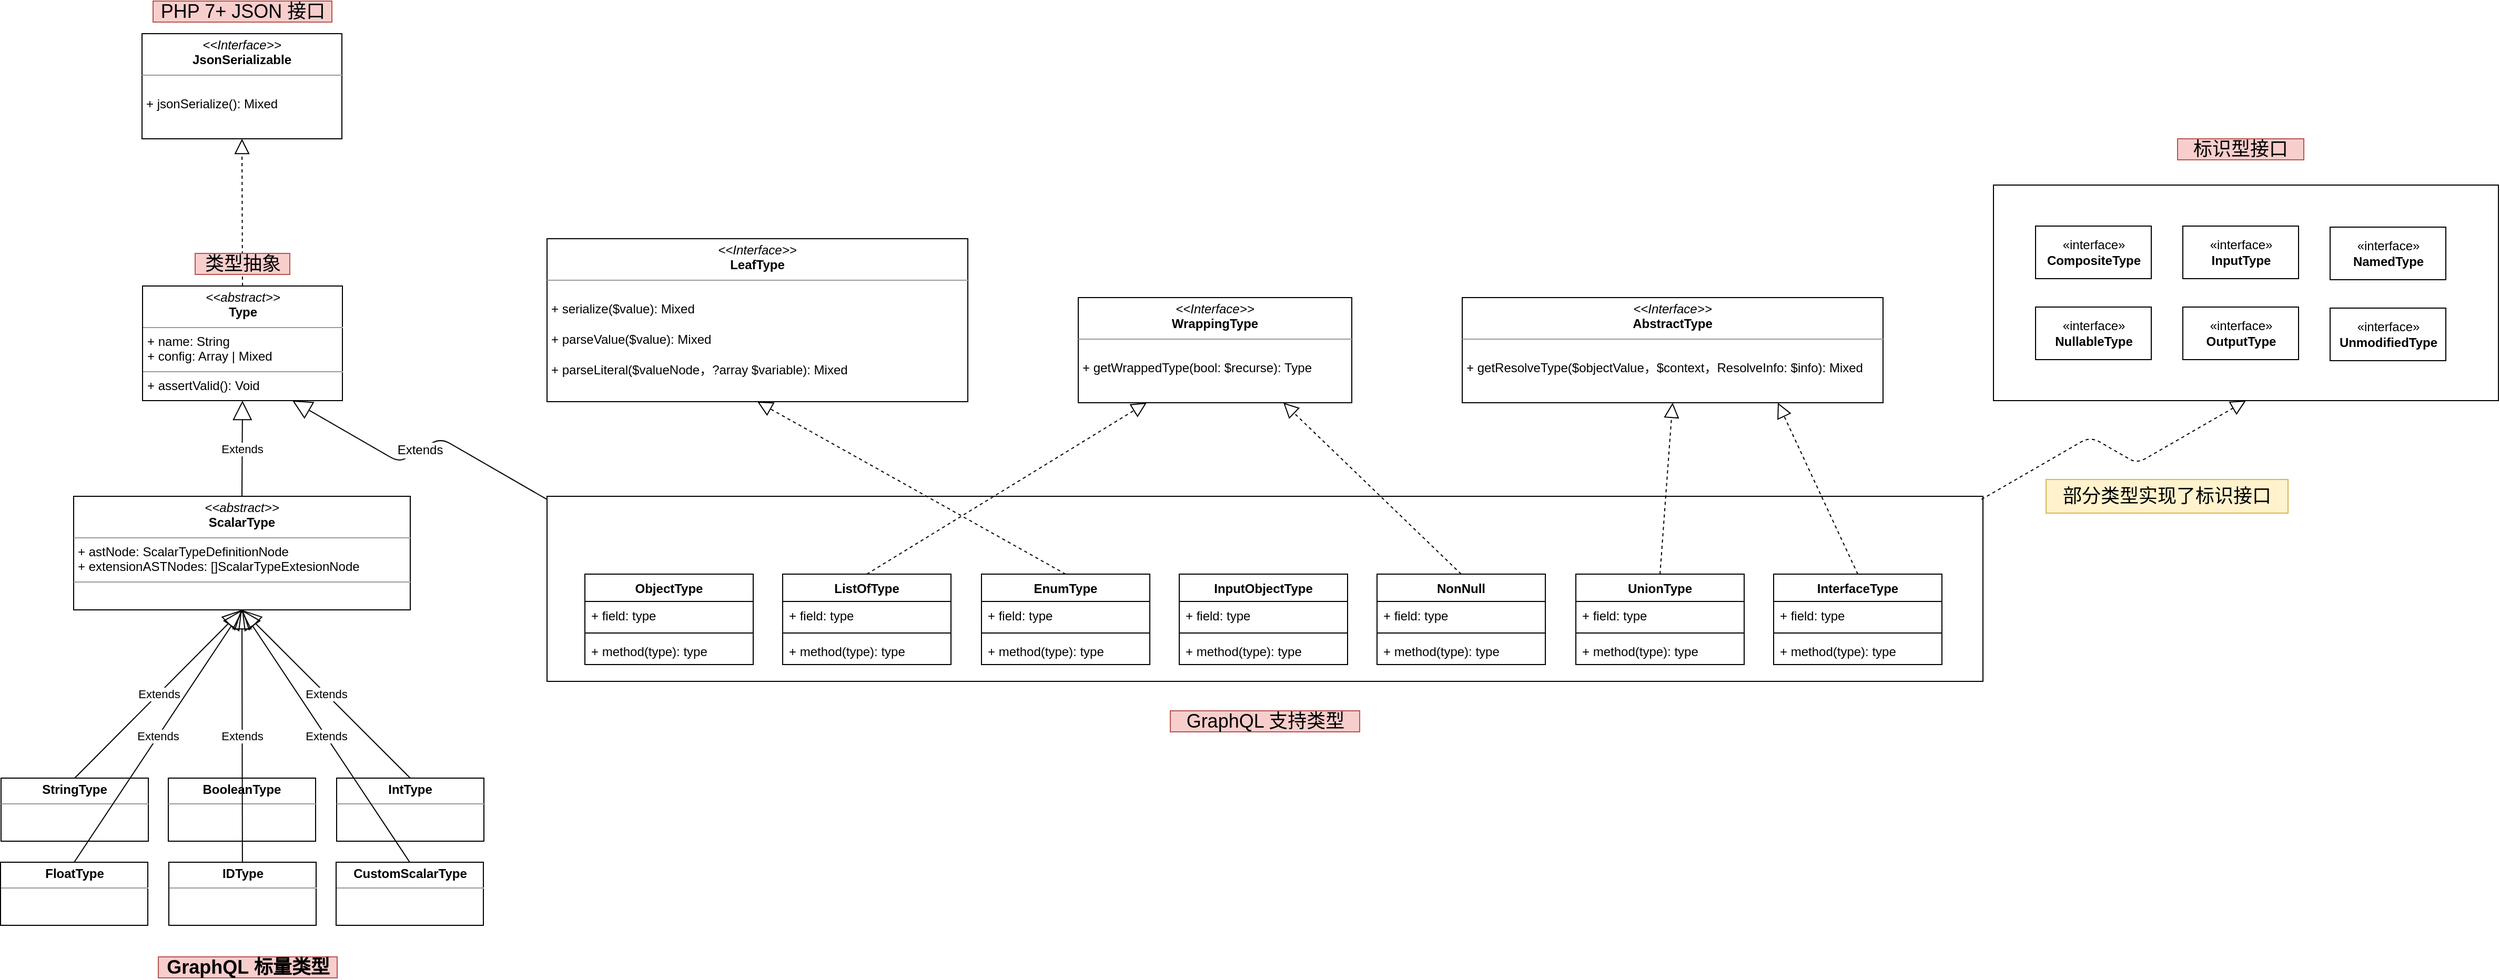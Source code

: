 <mxfile version="10.6.7" type="device"><diagram id="6jy1KYN80PsqU4vRIGW3" name="类型 UML 类图"><mxGraphModel dx="996" dy="1764" grid="1" gridSize="10" guides="1" tooltips="1" connect="1" arrows="1" fold="1" page="1" pageScale="1" pageWidth="827" pageHeight="1169" math="0" shadow="0"><root><mxCell id="0"/><mxCell id="1" parent="0"/><mxCell id="czc8aJGyFYKKbI8r-zxc-58" value="" style="rounded=0;whiteSpace=wrap;html=1;fontSize=18;fillColor=none;" vertex="1" parent="1"><mxGeometry x="1036" y="31" width="1365" height="176" as="geometry"/></mxCell><mxCell id="7VM9ENgPUX4ecewCZVL2-24" value="" style="edgeStyle=orthogonalEdgeStyle;rounded=0;orthogonalLoop=1;jettySize=auto;html=1;" parent="1" target="7VM9ENgPUX4ecewCZVL2-19" edge="1"><mxGeometry relative="1" as="geometry"><mxPoint x="-220" y="107.207" as="sourcePoint"/></mxGeometry></mxCell><mxCell id="7VM9ENgPUX4ecewCZVL2-36" value="&lt;p style=&quot;margin: 0px ; margin-top: 4px ; text-align: center&quot;&gt;&lt;i&gt;&amp;lt;&amp;lt;Interface&amp;gt;&amp;gt;&lt;/i&gt;&lt;br&gt;&lt;b&gt;JsonSerializable&lt;/b&gt;&lt;/p&gt;&lt;hr size=&quot;1&quot;&gt;&lt;p style=&quot;margin: 0px ; margin-left: 4px&quot;&gt;&lt;br&gt;&lt;/p&gt;&lt;p style=&quot;margin: 0px ; margin-left: 4px&quot;&gt;+ jsonSerialize(): Mixed&lt;/p&gt;" style="verticalAlign=top;align=left;overflow=fill;fontSize=12;fontFamily=Helvetica;html=1;" parent="1" vertex="1"><mxGeometry x="651" y="-409" width="190" height="100" as="geometry"/></mxCell><mxCell id="7VM9ENgPUX4ecewCZVL2-38" value="" style="endArrow=block;dashed=1;endFill=0;endSize=12;html=1;entryX=0.5;entryY=1;entryDx=0;entryDy=0;exitX=0.5;exitY=0;exitDx=0;exitDy=0;" parent="1" source="7VM9ENgPUX4ecewCZVL2-3" target="7VM9ENgPUX4ecewCZVL2-36" edge="1"><mxGeometry width="160" relative="1" as="geometry"><mxPoint x="581" y="21" as="sourcePoint"/><mxPoint x="741" y="21" as="targetPoint"/></mxGeometry></mxCell><mxCell id="7VM9ENgPUX4ecewCZVL2-40" value="&lt;p style=&quot;margin: 0px ; margin-top: 4px ; text-align: center&quot;&gt;&lt;i&gt;&amp;lt;&amp;lt;Interface&amp;gt;&amp;gt;&lt;/i&gt;&lt;br&gt;&lt;b&gt;WrappingType&lt;/b&gt;&lt;/p&gt;&lt;hr size=&quot;1&quot;&gt;&lt;p style=&quot;margin: 0px ; margin-left: 4px&quot;&gt;&lt;br&gt;&lt;/p&gt;&lt;p style=&quot;margin: 0px ; margin-left: 4px&quot;&gt;+ getWrappedType(bool: $recurse): Type&lt;/p&gt;" style="verticalAlign=top;align=left;overflow=fill;fontSize=12;fontFamily=Helvetica;html=1;" parent="1" vertex="1"><mxGeometry x="1541" y="-158" width="260" height="100" as="geometry"/></mxCell><mxCell id="7VM9ENgPUX4ecewCZVL2-58" value="Extends" style="endArrow=block;endSize=16;endFill=0;html=1;entryX=0.5;entryY=1;entryDx=0;entryDy=0;exitX=0.5;exitY=0;exitDx=0;exitDy=0;" parent="1" source="7VM9ENgPUX4ecewCZVL2-39" target="7VM9ENgPUX4ecewCZVL2-3" edge="1"><mxGeometry width="160" relative="1" as="geometry"><mxPoint x="421" y="31" as="sourcePoint"/><mxPoint x="581" y="31" as="targetPoint"/></mxGeometry></mxCell><mxCell id="4M0DJeRRG3ljMaTEMDxM-1" value="&lt;p style=&quot;margin: 0px ; margin-top: 4px ; text-align: center&quot;&gt;&lt;i&gt;&amp;lt;&amp;lt;Interface&amp;gt;&amp;gt;&lt;/i&gt;&lt;br&gt;&lt;b&gt;AbstractType&lt;/b&gt;&lt;/p&gt;&lt;hr size=&quot;1&quot;&gt;&lt;p style=&quot;margin: 0px ; margin-left: 4px&quot;&gt;&lt;br&gt;&lt;/p&gt;&lt;p style=&quot;margin: 0px ; margin-left: 4px&quot;&gt;+ getResolveType($objectValue，$context，ResolveInfo: $info): Mixed&lt;/p&gt;" style="verticalAlign=top;align=left;overflow=fill;fontSize=12;fontFamily=Helvetica;html=1;" parent="1" vertex="1"><mxGeometry x="1906" y="-158" width="400" height="100" as="geometry"/></mxCell><mxCell id="4M0DJeRRG3ljMaTEMDxM-6" value="&lt;p style=&quot;margin: 0px ; margin-top: 4px ; text-align: center&quot;&gt;&lt;i&gt;&amp;lt;&amp;lt;Interface&amp;gt;&amp;gt;&lt;/i&gt;&lt;br&gt;&lt;b&gt;LeafType&lt;/b&gt;&lt;br&gt;&lt;/p&gt;&lt;hr size=&quot;1&quot;&gt;&lt;p style=&quot;margin: 0px ; margin-left: 4px&quot;&gt;&lt;br&gt;&lt;/p&gt;&lt;p style=&quot;margin: 0px ; margin-left: 4px&quot;&gt;+ serialize($value): Mixed&lt;/p&gt;&lt;p style=&quot;margin: 0px ; margin-left: 4px&quot;&gt;&lt;br&gt;&lt;/p&gt;&lt;p style=&quot;margin: 0px ; margin-left: 4px&quot;&gt;+ parseValue($value): Mixed&lt;br&gt;&lt;/p&gt;&lt;p style=&quot;margin: 0px ; margin-left: 4px&quot;&gt;&lt;br&gt;&lt;/p&gt;&lt;p style=&quot;margin: 0px ; margin-left: 4px&quot;&gt;+ parseLiteral($valueNode，?array $variable): Mixed&lt;br&gt;&lt;/p&gt;" style="verticalAlign=top;align=left;overflow=fill;fontSize=12;fontFamily=Helvetica;html=1;" parent="1" vertex="1"><mxGeometry x="1036" y="-214" width="400" height="155" as="geometry"/></mxCell><mxCell id="czc8aJGyFYKKbI8r-zxc-8" value="" style="group" vertex="1" connectable="0" parent="1"><mxGeometry x="521.5" y="31" width="459.5" height="458" as="geometry"/></mxCell><mxCell id="7VM9ENgPUX4ecewCZVL2-39" value="&lt;p style=&quot;margin: 0px ; margin-top: 4px ; text-align: center&quot;&gt;&lt;i&gt;&amp;lt;&amp;lt;abstract&amp;gt;&amp;gt;&lt;/i&gt;&lt;br&gt;&lt;b&gt;ScalarType&lt;/b&gt;&lt;/p&gt;&lt;hr size=&quot;1&quot;&gt;&lt;p style=&quot;margin: 0px ; margin-left: 4px&quot;&gt;+ astNode: ScalarTypeDefinitionNode&lt;br&gt;+ extensionASTNodes: []ScalarTypeExtesionNode&lt;/p&gt;&lt;hr size=&quot;1&quot;&gt;&lt;p style=&quot;margin: 0px ; margin-left: 4px&quot;&gt;&lt;br&gt;&lt;/p&gt;" style="verticalAlign=top;align=left;overflow=fill;fontSize=12;fontFamily=Helvetica;html=1;" parent="czc8aJGyFYKKbI8r-zxc-8" vertex="1"><mxGeometry x="64.5" width="320" height="108" as="geometry"/></mxCell><mxCell id="czc8aJGyFYKKbI8r-zxc-7" value="" style="group" vertex="1" connectable="0" parent="czc8aJGyFYKKbI8r-zxc-8"><mxGeometry y="268" width="459.5" height="190" as="geometry"/></mxCell><mxCell id="7VM9ENgPUX4ecewCZVL2-47" value="&lt;p style=&quot;margin: 0px ; margin-top: 4px ; text-align: center&quot;&gt;&lt;b&gt;BooleanType&lt;/b&gt;&lt;/p&gt;&lt;hr size=&quot;1&quot;&gt;&lt;div style=&quot;height: 2px&quot;&gt;&lt;/div&gt;" style="verticalAlign=top;align=left;overflow=fill;fontSize=12;fontFamily=Helvetica;html=1;" parent="czc8aJGyFYKKbI8r-zxc-7" vertex="1"><mxGeometry x="154.5" width="140" height="60" as="geometry"/></mxCell><mxCell id="7VM9ENgPUX4ecewCZVL2-48" value="&lt;p style=&quot;margin: 0px ; margin-top: 4px ; text-align: center&quot;&gt;&lt;b&gt;CustomScalarType&lt;/b&gt;&lt;/p&gt;&lt;hr size=&quot;1&quot;&gt;&lt;div style=&quot;height: 2px&quot;&gt;&lt;/div&gt;" style="verticalAlign=top;align=left;overflow=fill;fontSize=12;fontFamily=Helvetica;html=1;" parent="czc8aJGyFYKKbI8r-zxc-7" vertex="1"><mxGeometry x="314" y="80" width="140" height="60" as="geometry"/></mxCell><mxCell id="7VM9ENgPUX4ecewCZVL2-49" value="&lt;p style=&quot;margin: 0px ; margin-top: 4px ; text-align: center&quot;&gt;&lt;b&gt;FloatType&lt;/b&gt;&lt;/p&gt;&lt;hr size=&quot;1&quot;&gt;&lt;div style=&quot;height: 2px&quot;&gt;&lt;/div&gt;" style="verticalAlign=top;align=left;overflow=fill;fontSize=12;fontFamily=Helvetica;html=1;" parent="czc8aJGyFYKKbI8r-zxc-7" vertex="1"><mxGeometry x="-5" y="80" width="140" height="60" as="geometry"/></mxCell><mxCell id="7VM9ENgPUX4ecewCZVL2-50" value="&lt;p style=&quot;margin: 0px ; margin-top: 4px ; text-align: center&quot;&gt;&lt;b&gt;IDType&lt;/b&gt;&lt;/p&gt;&lt;hr size=&quot;1&quot;&gt;&lt;div style=&quot;height: 2px&quot;&gt;&lt;/div&gt;" style="verticalAlign=top;align=left;overflow=fill;fontSize=12;fontFamily=Helvetica;html=1;" parent="czc8aJGyFYKKbI8r-zxc-7" vertex="1"><mxGeometry x="155" y="80" width="140" height="60" as="geometry"/></mxCell><mxCell id="7VM9ENgPUX4ecewCZVL2-51" value="&lt;p style=&quot;margin: 0px ; margin-top: 4px ; text-align: center&quot;&gt;&lt;b&gt;IntType&lt;/b&gt;&lt;/p&gt;&lt;hr size=&quot;1&quot;&gt;&lt;div style=&quot;height: 2px&quot;&gt;&lt;/div&gt;" style="verticalAlign=top;align=left;overflow=fill;fontSize=12;fontFamily=Helvetica;html=1;" parent="czc8aJGyFYKKbI8r-zxc-7" vertex="1"><mxGeometry x="314.5" width="140" height="60" as="geometry"/></mxCell><mxCell id="7VM9ENgPUX4ecewCZVL2-52" value="&lt;p style=&quot;margin: 0px ; margin-top: 4px ; text-align: center&quot;&gt;&lt;b&gt;StringType&lt;/b&gt;&lt;/p&gt;&lt;hr size=&quot;1&quot;&gt;&lt;div style=&quot;height: 2px&quot;&gt;&lt;/div&gt;" style="verticalAlign=top;align=left;overflow=fill;fontSize=12;fontFamily=Helvetica;html=1;" parent="czc8aJGyFYKKbI8r-zxc-7" vertex="1"><mxGeometry x="-4.5" width="140" height="60" as="geometry"/></mxCell><mxCell id="czc8aJGyFYKKbI8r-zxc-5" value="GraphQL 标量类型" style="text;html=1;strokeColor=#b85450;fillColor=#f8cecc;align=center;verticalAlign=middle;whiteSpace=wrap;rounded=0;fontStyle=1;fontSize=18;" vertex="1" parent="czc8aJGyFYKKbI8r-zxc-7"><mxGeometry x="145" y="170" width="170" height="20" as="geometry"/></mxCell><mxCell id="7VM9ENgPUX4ecewCZVL2-56" value="Extends" style="endArrow=block;endSize=16;endFill=0;html=1;entryX=0.5;entryY=1;entryDx=0;entryDy=0;exitX=0.5;exitY=0;exitDx=0;exitDy=0;" parent="czc8aJGyFYKKbI8r-zxc-8" source="7VM9ENgPUX4ecewCZVL2-48" target="7VM9ENgPUX4ecewCZVL2-39" edge="1"><mxGeometry width="160" relative="1" as="geometry"><mxPoint x="700.407" y="674" as="sourcePoint"/><mxPoint x="700" y="542" as="targetPoint"/></mxGeometry></mxCell><mxCell id="7VM9ENgPUX4ecewCZVL2-54" value="Extends" style="endArrow=block;endSize=16;endFill=0;html=1;entryX=0.5;entryY=1;entryDx=0;entryDy=0;exitX=0.5;exitY=0;exitDx=0;exitDy=0;" parent="czc8aJGyFYKKbI8r-zxc-8" source="7VM9ENgPUX4ecewCZVL2-49" target="7VM9ENgPUX4ecewCZVL2-39" edge="1"><mxGeometry width="160" relative="1" as="geometry"><mxPoint x="185" y="640" as="sourcePoint"/><mxPoint x="345" y="640" as="targetPoint"/></mxGeometry></mxCell><mxCell id="7VM9ENgPUX4ecewCZVL2-55" value="Extends" style="endArrow=block;endSize=16;endFill=0;html=1;entryX=0.5;entryY=1;entryDx=0;entryDy=0;" parent="czc8aJGyFYKKbI8r-zxc-8" source="7VM9ENgPUX4ecewCZVL2-50" target="7VM9ENgPUX4ecewCZVL2-39" edge="1"><mxGeometry width="160" relative="1" as="geometry"><mxPoint x="541" y="674" as="sourcePoint"/><mxPoint x="700" y="542" as="targetPoint"/></mxGeometry></mxCell><mxCell id="7VM9ENgPUX4ecewCZVL2-57" value="Extends" style="endArrow=block;endSize=16;endFill=0;html=1;entryX=0.5;entryY=1;entryDx=0;entryDy=0;exitX=0.5;exitY=0;exitDx=0;exitDy=0;" parent="czc8aJGyFYKKbI8r-zxc-8" source="7VM9ENgPUX4ecewCZVL2-51" target="7VM9ENgPUX4ecewCZVL2-39" edge="1"><mxGeometry width="160" relative="1" as="geometry"><mxPoint x="860" y="674" as="sourcePoint"/><mxPoint x="700" y="542" as="targetPoint"/></mxGeometry></mxCell><mxCell id="7VM9ENgPUX4ecewCZVL2-53" value="Extends" style="endArrow=block;endSize=16;endFill=0;html=1;entryX=0.5;entryY=1;entryDx=0;entryDy=0;exitX=0.5;exitY=0;exitDx=0;exitDy=0;" parent="czc8aJGyFYKKbI8r-zxc-8" source="7VM9ENgPUX4ecewCZVL2-52" target="7VM9ENgPUX4ecewCZVL2-39" edge="1"><mxGeometry width="160" relative="1" as="geometry"><mxPoint x="265" y="590" as="sourcePoint"/><mxPoint x="425" y="590" as="targetPoint"/></mxGeometry></mxCell><mxCell id="czc8aJGyFYKKbI8r-zxc-51" value="Extends" style="endArrow=block;endSize=16;endFill=0;html=1;fontSize=12;exitX=0;exitY=0.017;exitDx=0;exitDy=0;exitPerimeter=0;entryX=0.75;entryY=1;entryDx=0;entryDy=0;edgeStyle=isometricEdgeStyle;elbow=vertical;" edge="1" parent="1" source="czc8aJGyFYKKbI8r-zxc-58" target="7VM9ENgPUX4ecewCZVL2-3"><mxGeometry width="160" relative="1" as="geometry"><mxPoint x="1035.529" y="33.765" as="sourcePoint"/><mxPoint x="871" y="1" as="targetPoint"/></mxGeometry></mxCell><mxCell id="czc8aJGyFYKKbI8r-zxc-57" value="GraphQL 支持类型" style="text;html=1;strokeColor=#b85450;fillColor=#f8cecc;align=center;verticalAlign=middle;whiteSpace=wrap;rounded=0;fontSize=18;" vertex="1" parent="1"><mxGeometry x="1628.5" y="235" width="180" height="20" as="geometry"/></mxCell><mxCell id="czc8aJGyFYKKbI8r-zxc-59" value="" style="group" vertex="1" connectable="0" parent="1"><mxGeometry x="1036" y="59" width="1365" height="176" as="geometry"/></mxCell><mxCell id="7VM9ENgPUX4ecewCZVL2-41" value="NonNull" style="swimlane;fontStyle=1;align=center;verticalAlign=top;childLayout=stackLayout;horizontal=1;startSize=26;horizontalStack=0;resizeParent=1;resizeParentMax=0;resizeLast=0;collapsible=1;marginBottom=0;" parent="czc8aJGyFYKKbI8r-zxc-59" vertex="1"><mxGeometry x="789" y="46" width="160" height="86" as="geometry"/></mxCell><mxCell id="7VM9ENgPUX4ecewCZVL2-42" value="+ field: type" style="text;strokeColor=none;fillColor=none;align=left;verticalAlign=top;spacingLeft=4;spacingRight=4;overflow=hidden;rotatable=0;points=[[0,0.5],[1,0.5]];portConstraint=eastwest;" parent="7VM9ENgPUX4ecewCZVL2-41" vertex="1"><mxGeometry y="26" width="160" height="26" as="geometry"/></mxCell><mxCell id="7VM9ENgPUX4ecewCZVL2-43" value="" style="line;strokeWidth=1;fillColor=none;align=left;verticalAlign=middle;spacingTop=-1;spacingLeft=3;spacingRight=3;rotatable=0;labelPosition=right;points=[];portConstraint=eastwest;" parent="7VM9ENgPUX4ecewCZVL2-41" vertex="1"><mxGeometry y="52" width="160" height="8" as="geometry"/></mxCell><mxCell id="7VM9ENgPUX4ecewCZVL2-44" value="+ method(type): type" style="text;strokeColor=none;fillColor=none;align=left;verticalAlign=top;spacingLeft=4;spacingRight=4;overflow=hidden;rotatable=0;points=[[0,0.5],[1,0.5]];portConstraint=eastwest;" parent="7VM9ENgPUX4ecewCZVL2-41" vertex="1"><mxGeometry y="60" width="160" height="26" as="geometry"/></mxCell><mxCell id="czc8aJGyFYKKbI8r-zxc-9" value="EnumType" style="swimlane;fontStyle=1;align=center;verticalAlign=top;childLayout=stackLayout;horizontal=1;startSize=26;horizontalStack=0;resizeParent=1;resizeParentMax=0;resizeLast=0;collapsible=1;marginBottom=0;" vertex="1" parent="czc8aJGyFYKKbI8r-zxc-59"><mxGeometry x="413" y="46" width="160" height="86" as="geometry"/></mxCell><mxCell id="czc8aJGyFYKKbI8r-zxc-10" value="+ field: type" style="text;strokeColor=none;fillColor=none;align=left;verticalAlign=top;spacingLeft=4;spacingRight=4;overflow=hidden;rotatable=0;points=[[0,0.5],[1,0.5]];portConstraint=eastwest;" vertex="1" parent="czc8aJGyFYKKbI8r-zxc-9"><mxGeometry y="26" width="160" height="26" as="geometry"/></mxCell><mxCell id="czc8aJGyFYKKbI8r-zxc-11" value="" style="line;strokeWidth=1;fillColor=none;align=left;verticalAlign=middle;spacingTop=-1;spacingLeft=3;spacingRight=3;rotatable=0;labelPosition=right;points=[];portConstraint=eastwest;" vertex="1" parent="czc8aJGyFYKKbI8r-zxc-9"><mxGeometry y="52" width="160" height="8" as="geometry"/></mxCell><mxCell id="czc8aJGyFYKKbI8r-zxc-12" value="+ method(type): type" style="text;strokeColor=none;fillColor=none;align=left;verticalAlign=top;spacingLeft=4;spacingRight=4;overflow=hidden;rotatable=0;points=[[0,0.5],[1,0.5]];portConstraint=eastwest;" vertex="1" parent="czc8aJGyFYKKbI8r-zxc-9"><mxGeometry y="60" width="160" height="26" as="geometry"/></mxCell><mxCell id="czc8aJGyFYKKbI8r-zxc-13" value="InputObjectType" style="swimlane;fontStyle=1;align=center;verticalAlign=top;childLayout=stackLayout;horizontal=1;startSize=26;horizontalStack=0;resizeParent=1;resizeParentMax=0;resizeLast=0;collapsible=1;marginBottom=0;" vertex="1" parent="czc8aJGyFYKKbI8r-zxc-59"><mxGeometry x="601" y="46" width="160" height="86" as="geometry"/></mxCell><mxCell id="czc8aJGyFYKKbI8r-zxc-14" value="+ field: type" style="text;strokeColor=none;fillColor=none;align=left;verticalAlign=top;spacingLeft=4;spacingRight=4;overflow=hidden;rotatable=0;points=[[0,0.5],[1,0.5]];portConstraint=eastwest;" vertex="1" parent="czc8aJGyFYKKbI8r-zxc-13"><mxGeometry y="26" width="160" height="26" as="geometry"/></mxCell><mxCell id="czc8aJGyFYKKbI8r-zxc-15" value="" style="line;strokeWidth=1;fillColor=none;align=left;verticalAlign=middle;spacingTop=-1;spacingLeft=3;spacingRight=3;rotatable=0;labelPosition=right;points=[];portConstraint=eastwest;" vertex="1" parent="czc8aJGyFYKKbI8r-zxc-13"><mxGeometry y="52" width="160" height="8" as="geometry"/></mxCell><mxCell id="czc8aJGyFYKKbI8r-zxc-16" value="+ method(type): type" style="text;strokeColor=none;fillColor=none;align=left;verticalAlign=top;spacingLeft=4;spacingRight=4;overflow=hidden;rotatable=0;points=[[0,0.5],[1,0.5]];portConstraint=eastwest;" vertex="1" parent="czc8aJGyFYKKbI8r-zxc-13"><mxGeometry y="60" width="160" height="26" as="geometry"/></mxCell><mxCell id="czc8aJGyFYKKbI8r-zxc-17" value="InterfaceType" style="swimlane;fontStyle=1;align=center;verticalAlign=top;childLayout=stackLayout;horizontal=1;startSize=26;horizontalStack=0;resizeParent=1;resizeParentMax=0;resizeLast=0;collapsible=1;marginBottom=0;" vertex="1" parent="czc8aJGyFYKKbI8r-zxc-59"><mxGeometry x="1166" y="46" width="160" height="86" as="geometry"/></mxCell><mxCell id="czc8aJGyFYKKbI8r-zxc-18" value="+ field: type" style="text;strokeColor=none;fillColor=none;align=left;verticalAlign=top;spacingLeft=4;spacingRight=4;overflow=hidden;rotatable=0;points=[[0,0.5],[1,0.5]];portConstraint=eastwest;" vertex="1" parent="czc8aJGyFYKKbI8r-zxc-17"><mxGeometry y="26" width="160" height="26" as="geometry"/></mxCell><mxCell id="czc8aJGyFYKKbI8r-zxc-19" value="" style="line;strokeWidth=1;fillColor=none;align=left;verticalAlign=middle;spacingTop=-1;spacingLeft=3;spacingRight=3;rotatable=0;labelPosition=right;points=[];portConstraint=eastwest;" vertex="1" parent="czc8aJGyFYKKbI8r-zxc-17"><mxGeometry y="52" width="160" height="8" as="geometry"/></mxCell><mxCell id="czc8aJGyFYKKbI8r-zxc-20" value="+ method(type): type" style="text;strokeColor=none;fillColor=none;align=left;verticalAlign=top;spacingLeft=4;spacingRight=4;overflow=hidden;rotatable=0;points=[[0,0.5],[1,0.5]];portConstraint=eastwest;" vertex="1" parent="czc8aJGyFYKKbI8r-zxc-17"><mxGeometry y="60" width="160" height="26" as="geometry"/></mxCell><mxCell id="czc8aJGyFYKKbI8r-zxc-21" value="ListOfType" style="swimlane;fontStyle=1;align=center;verticalAlign=top;childLayout=stackLayout;horizontal=1;startSize=26;horizontalStack=0;resizeParent=1;resizeParentMax=0;resizeLast=0;collapsible=1;marginBottom=0;" vertex="1" parent="czc8aJGyFYKKbI8r-zxc-59"><mxGeometry x="224" y="46" width="160" height="86" as="geometry"/></mxCell><mxCell id="czc8aJGyFYKKbI8r-zxc-22" value="+ field: type" style="text;strokeColor=none;fillColor=none;align=left;verticalAlign=top;spacingLeft=4;spacingRight=4;overflow=hidden;rotatable=0;points=[[0,0.5],[1,0.5]];portConstraint=eastwest;" vertex="1" parent="czc8aJGyFYKKbI8r-zxc-21"><mxGeometry y="26" width="160" height="26" as="geometry"/></mxCell><mxCell id="czc8aJGyFYKKbI8r-zxc-23" value="" style="line;strokeWidth=1;fillColor=none;align=left;verticalAlign=middle;spacingTop=-1;spacingLeft=3;spacingRight=3;rotatable=0;labelPosition=right;points=[];portConstraint=eastwest;" vertex="1" parent="czc8aJGyFYKKbI8r-zxc-21"><mxGeometry y="52" width="160" height="8" as="geometry"/></mxCell><mxCell id="czc8aJGyFYKKbI8r-zxc-24" value="+ method(type): type" style="text;strokeColor=none;fillColor=none;align=left;verticalAlign=top;spacingLeft=4;spacingRight=4;overflow=hidden;rotatable=0;points=[[0,0.5],[1,0.5]];portConstraint=eastwest;" vertex="1" parent="czc8aJGyFYKKbI8r-zxc-21"><mxGeometry y="60" width="160" height="26" as="geometry"/></mxCell><mxCell id="czc8aJGyFYKKbI8r-zxc-29" value="UnionType" style="swimlane;fontStyle=1;align=center;verticalAlign=top;childLayout=stackLayout;horizontal=1;startSize=26;horizontalStack=0;resizeParent=1;resizeParentMax=0;resizeLast=0;collapsible=1;marginBottom=0;" vertex="1" parent="czc8aJGyFYKKbI8r-zxc-59"><mxGeometry x="978" y="46" width="160" height="86" as="geometry"/></mxCell><mxCell id="czc8aJGyFYKKbI8r-zxc-30" value="+ field: type" style="text;strokeColor=none;fillColor=none;align=left;verticalAlign=top;spacingLeft=4;spacingRight=4;overflow=hidden;rotatable=0;points=[[0,0.5],[1,0.5]];portConstraint=eastwest;" vertex="1" parent="czc8aJGyFYKKbI8r-zxc-29"><mxGeometry y="26" width="160" height="26" as="geometry"/></mxCell><mxCell id="czc8aJGyFYKKbI8r-zxc-31" value="" style="line;strokeWidth=1;fillColor=none;align=left;verticalAlign=middle;spacingTop=-1;spacingLeft=3;spacingRight=3;rotatable=0;labelPosition=right;points=[];portConstraint=eastwest;" vertex="1" parent="czc8aJGyFYKKbI8r-zxc-29"><mxGeometry y="52" width="160" height="8" as="geometry"/></mxCell><mxCell id="czc8aJGyFYKKbI8r-zxc-32" value="+ method(type): type" style="text;strokeColor=none;fillColor=none;align=left;verticalAlign=top;spacingLeft=4;spacingRight=4;overflow=hidden;rotatable=0;points=[[0,0.5],[1,0.5]];portConstraint=eastwest;" vertex="1" parent="czc8aJGyFYKKbI8r-zxc-29"><mxGeometry y="60" width="160" height="26" as="geometry"/></mxCell><mxCell id="czc8aJGyFYKKbI8r-zxc-25" value="ObjectType" style="swimlane;fontStyle=1;align=center;verticalAlign=top;childLayout=stackLayout;horizontal=1;startSize=26;horizontalStack=0;resizeParent=1;resizeParentMax=0;resizeLast=0;collapsible=1;marginBottom=0;" vertex="1" parent="czc8aJGyFYKKbI8r-zxc-59"><mxGeometry x="36" y="46" width="160" height="86" as="geometry"/></mxCell><mxCell id="czc8aJGyFYKKbI8r-zxc-26" value="+ field: type" style="text;strokeColor=none;fillColor=none;align=left;verticalAlign=top;spacingLeft=4;spacingRight=4;overflow=hidden;rotatable=0;points=[[0,0.5],[1,0.5]];portConstraint=eastwest;" vertex="1" parent="czc8aJGyFYKKbI8r-zxc-25"><mxGeometry y="26" width="160" height="26" as="geometry"/></mxCell><mxCell id="czc8aJGyFYKKbI8r-zxc-27" value="" style="line;strokeWidth=1;fillColor=none;align=left;verticalAlign=middle;spacingTop=-1;spacingLeft=3;spacingRight=3;rotatable=0;labelPosition=right;points=[];portConstraint=eastwest;" vertex="1" parent="czc8aJGyFYKKbI8r-zxc-25"><mxGeometry y="52" width="160" height="8" as="geometry"/></mxCell><mxCell id="czc8aJGyFYKKbI8r-zxc-28" value="+ method(type): type" style="text;strokeColor=none;fillColor=none;align=left;verticalAlign=top;spacingLeft=4;spacingRight=4;overflow=hidden;rotatable=0;points=[[0,0.5],[1,0.5]];portConstraint=eastwest;" vertex="1" parent="czc8aJGyFYKKbI8r-zxc-25"><mxGeometry y="60" width="160" height="26" as="geometry"/></mxCell><mxCell id="czc8aJGyFYKKbI8r-zxc-61" value="" style="endArrow=block;dashed=1;endFill=0;endSize=12;html=1;fontSize=18;exitX=0.5;exitY=0;exitDx=0;exitDy=0;entryX=0.25;entryY=1;entryDx=0;entryDy=0;" edge="1" parent="1" source="czc8aJGyFYKKbI8r-zxc-21" target="7VM9ENgPUX4ecewCZVL2-40"><mxGeometry width="160" relative="1" as="geometry"><mxPoint x="1321" y="71" as="sourcePoint"/><mxPoint x="1481" y="71" as="targetPoint"/></mxGeometry></mxCell><mxCell id="czc8aJGyFYKKbI8r-zxc-63" value="" style="endArrow=block;dashed=1;endFill=0;endSize=12;html=1;fontSize=18;exitX=0.5;exitY=0;exitDx=0;exitDy=0;entryX=0.5;entryY=1;entryDx=0;entryDy=0;" edge="1" parent="1" source="czc8aJGyFYKKbI8r-zxc-9" target="4M0DJeRRG3ljMaTEMDxM-6"><mxGeometry width="160" relative="1" as="geometry"><mxPoint x="1381" y="-19" as="sourcePoint"/><mxPoint x="1541" y="-19" as="targetPoint"/></mxGeometry></mxCell><mxCell id="czc8aJGyFYKKbI8r-zxc-64" value="" style="endArrow=block;dashed=1;endFill=0;endSize=12;html=1;fontSize=18;exitX=0.5;exitY=0;exitDx=0;exitDy=0;entryX=0.75;entryY=1;entryDx=0;entryDy=0;" edge="1" parent="1" source="7VM9ENgPUX4ecewCZVL2-41" target="7VM9ENgPUX4ecewCZVL2-40"><mxGeometry width="160" relative="1" as="geometry"><mxPoint x="1350.235" y="115.529" as="sourcePoint"/><mxPoint x="1711" y="-9" as="targetPoint"/></mxGeometry></mxCell><mxCell id="czc8aJGyFYKKbI8r-zxc-65" value="" style="endArrow=block;dashed=1;endFill=0;endSize=12;html=1;fontSize=18;entryX=0.5;entryY=1;entryDx=0;entryDy=0;exitX=0.5;exitY=0;exitDx=0;exitDy=0;" edge="1" parent="1" source="czc8aJGyFYKKbI8r-zxc-29" target="4M0DJeRRG3ljMaTEMDxM-1"><mxGeometry width="160" relative="1" as="geometry"><mxPoint x="2071" y="251" as="sourcePoint"/><mxPoint x="2231" y="251" as="targetPoint"/></mxGeometry></mxCell><mxCell id="czc8aJGyFYKKbI8r-zxc-66" value="" style="endArrow=block;dashed=1;endFill=0;endSize=12;html=1;fontSize=18;entryX=0.75;entryY=1;entryDx=0;entryDy=0;exitX=0.5;exitY=0;exitDx=0;exitDy=0;" edge="1" parent="1" source="czc8aJGyFYKKbI8r-zxc-17" target="4M0DJeRRG3ljMaTEMDxM-1"><mxGeometry width="160" relative="1" as="geometry"><mxPoint x="2104" y="115.167" as="sourcePoint"/><mxPoint x="2115.667" y="-48.167" as="targetPoint"/></mxGeometry></mxCell><mxCell id="czc8aJGyFYKKbI8r-zxc-70" value="" style="group" vertex="1" connectable="0" parent="1"><mxGeometry x="2411" y="-309" width="480" height="249" as="geometry"/></mxCell><mxCell id="czc8aJGyFYKKbI8r-zxc-67" value="标识型接口" style="text;html=1;strokeColor=#b85450;fillColor=#f8cecc;align=center;verticalAlign=middle;whiteSpace=wrap;rounded=0;fontSize=18;" vertex="1" parent="czc8aJGyFYKKbI8r-zxc-70"><mxGeometry x="175" width="120" height="20" as="geometry"/></mxCell><mxCell id="czc8aJGyFYKKbI8r-zxc-69" value="" style="group" vertex="1" connectable="0" parent="czc8aJGyFYKKbI8r-zxc-70"><mxGeometry y="44" width="480" height="205" as="geometry"/></mxCell><mxCell id="czc8aJGyFYKKbI8r-zxc-68" value="" style="rounded=0;whiteSpace=wrap;html=1;fillColor=none;fontSize=18;" vertex="1" parent="czc8aJGyFYKKbI8r-zxc-69"><mxGeometry width="480" height="205" as="geometry"/></mxCell><mxCell id="czc8aJGyFYKKbI8r-zxc-3" value="" style="group" vertex="1" connectable="0" parent="czc8aJGyFYKKbI8r-zxc-69"><mxGeometry x="40" y="39" width="390" height="128" as="geometry"/></mxCell><mxCell id="4M0DJeRRG3ljMaTEMDxM-2" value="«interface»&lt;br&gt;&lt;b&gt;CompositeType&lt;br&gt;&lt;/b&gt;" style="html=1;" parent="czc8aJGyFYKKbI8r-zxc-3" vertex="1"><mxGeometry width="110" height="50" as="geometry"/></mxCell><mxCell id="4M0DJeRRG3ljMaTEMDxM-4" value="«interface»&lt;br&gt;&lt;b&gt;InputType&lt;br&gt;&lt;/b&gt;" style="html=1;" parent="czc8aJGyFYKKbI8r-zxc-3" vertex="1"><mxGeometry x="140" width="110" height="50" as="geometry"/></mxCell><mxCell id="4M0DJeRRG3ljMaTEMDxM-5" value="«interface»&lt;br&gt;&lt;b&gt;NamedType&lt;br&gt;&lt;/b&gt;" style="html=1;" parent="czc8aJGyFYKKbI8r-zxc-3" vertex="1"><mxGeometry x="280" y="1" width="110" height="50" as="geometry"/></mxCell><mxCell id="4M0DJeRRG3ljMaTEMDxM-12" value="«interface»&lt;br&gt;&lt;b&gt;UnmodifiedType&lt;br&gt;&lt;/b&gt;" style="html=1;" parent="czc8aJGyFYKKbI8r-zxc-3" vertex="1"><mxGeometry x="280" y="78" width="110" height="50" as="geometry"/></mxCell><mxCell id="4M0DJeRRG3ljMaTEMDxM-8" value="«interface»&lt;br&gt;&lt;b&gt;OutputType&lt;br&gt;&lt;/b&gt;" style="html=1;" parent="czc8aJGyFYKKbI8r-zxc-3" vertex="1"><mxGeometry x="140" y="77" width="110" height="50" as="geometry"/></mxCell><mxCell id="4M0DJeRRG3ljMaTEMDxM-7" value="«interface»&lt;br&gt;&lt;b&gt;NullableType&lt;br&gt;&lt;/b&gt;" style="html=1;" parent="czc8aJGyFYKKbI8r-zxc-3" vertex="1"><mxGeometry y="77" width="110" height="50" as="geometry"/></mxCell><mxCell id="czc8aJGyFYKKbI8r-zxc-71" value="" style="endArrow=block;dashed=1;endFill=0;endSize=12;html=1;fontSize=18;entryX=0.5;entryY=1;entryDx=0;entryDy=0;exitX=0.999;exitY=0.017;exitDx=0;exitDy=0;exitPerimeter=0;edgeStyle=isometricEdgeStyle;" edge="1" parent="1" source="czc8aJGyFYKKbI8r-zxc-58" target="czc8aJGyFYKKbI8r-zxc-68"><mxGeometry width="160" relative="1" as="geometry"><mxPoint x="2531" y="91" as="sourcePoint"/><mxPoint x="2691" y="91" as="targetPoint"/></mxGeometry></mxCell><mxCell id="czc8aJGyFYKKbI8r-zxc-72" value="部分类型实现了标识接口" style="text;html=1;strokeColor=#d6b656;fillColor=#fff2cc;align=center;verticalAlign=middle;whiteSpace=wrap;rounded=0;fontSize=18;" vertex="1" parent="1"><mxGeometry x="2461" y="15" width="230" height="32" as="geometry"/></mxCell><mxCell id="Bi3Dt1qkOFhv8qTyquYz-1" value="PHP 7+ JSON 接口" style="text;html=1;strokeColor=#b85450;fillColor=#f8cecc;align=center;verticalAlign=middle;whiteSpace=wrap;rounded=0;fontSize=18;" vertex="1" parent="1"><mxGeometry x="661.5" y="-440" width="170" height="20" as="geometry"/></mxCell><mxCell id="Bi3Dt1qkOFhv8qTyquYz-12" value="" style="group" vertex="1" connectable="0" parent="1"><mxGeometry x="651.5" y="-200" width="190" height="140" as="geometry"/></mxCell><mxCell id="7VM9ENgPUX4ecewCZVL2-3" value="&lt;p style=&quot;margin: 0px ; margin-top: 4px ; text-align: center&quot;&gt;&lt;i&gt;&amp;lt;&amp;lt;abstract&amp;gt;&amp;gt;&lt;/i&gt;&lt;br&gt;&lt;b&gt;Type&lt;/b&gt;&lt;/p&gt;&lt;hr size=&quot;1&quot;&gt;&lt;p style=&quot;margin: 0px ; margin-left: 4px&quot;&gt;+ name: String&lt;br&gt;+ config: Array | Mixed&lt;/p&gt;&lt;hr size=&quot;1&quot;&gt;&lt;p style=&quot;margin: 0px ; margin-left: 4px&quot;&gt;+ assertValid(): Void&lt;br&gt;&lt;/p&gt;" style="verticalAlign=top;align=left;overflow=fill;fontSize=12;fontFamily=Helvetica;html=1;" parent="Bi3Dt1qkOFhv8qTyquYz-12" vertex="1"><mxGeometry y="31" width="190" height="109" as="geometry"/></mxCell><mxCell id="Bi3Dt1qkOFhv8qTyquYz-2" value="类型抽象" style="text;html=1;strokeColor=#b85450;fillColor=#f8cecc;align=center;verticalAlign=middle;whiteSpace=wrap;rounded=0;fontSize=18;" vertex="1" parent="Bi3Dt1qkOFhv8qTyquYz-12"><mxGeometry x="50" width="90" height="20" as="geometry"/></mxCell></root></mxGraphModel></diagram><diagram id="knbGp-XabS_2poAnmPdT" name="第 2 页"><mxGraphModel dx="1823" dy="1764" grid="1" gridSize="10" guides="1" tooltips="1" connect="1" arrows="1" fold="1" page="1" pageScale="1" pageWidth="827" pageHeight="1169" math="0" shadow="0"><root><mxCell id="l4HngEkuM1aG1bYtQ1v9-0"/><mxCell id="l4HngEkuM1aG1bYtQ1v9-1" parent="l4HngEkuM1aG1bYtQ1v9-0"/><mxCell id="GVVpo1VIzzZ463eqwsQk-0" value="Schema" style="swimlane;fontStyle=1;align=center;verticalAlign=top;childLayout=stackLayout;horizontal=1;startSize=26;horizontalStack=0;resizeParent=1;resizeParentMax=0;resizeLast=0;collapsible=1;marginBottom=0;" vertex="1" parent="l4HngEkuM1aG1bYtQ1v9-1"><mxGeometry x="-220" y="51" width="160" height="112" as="geometry"/></mxCell><mxCell id="GVVpo1VIzzZ463eqwsQk-1" value="+ config: SchemaConfig" style="text;strokeColor=none;fillColor=none;align=left;verticalAlign=top;spacingLeft=4;spacingRight=4;overflow=hidden;rotatable=0;points=[[0,0.5],[1,0.5]];portConstraint=eastwest;" vertex="1" parent="GVVpo1VIzzZ463eqwsQk-0"><mxGeometry y="26" width="160" height="26" as="geometry"/></mxCell><mxCell id="GVVpo1VIzzZ463eqwsQk-2" value="+ field: type" style="text;strokeColor=none;fillColor=none;align=left;verticalAlign=top;spacingLeft=4;spacingRight=4;overflow=hidden;rotatable=0;points=[[0,0.5],[1,0.5]];portConstraint=eastwest;" vertex="1" parent="GVVpo1VIzzZ463eqwsQk-0"><mxGeometry y="52" width="160" height="26" as="geometry"/></mxCell><mxCell id="GVVpo1VIzzZ463eqwsQk-3" value="" style="line;strokeWidth=1;fillColor=none;align=left;verticalAlign=middle;spacingTop=-1;spacingLeft=3;spacingRight=3;rotatable=0;labelPosition=right;points=[];portConstraint=eastwest;" vertex="1" parent="GVVpo1VIzzZ463eqwsQk-0"><mxGeometry y="78" width="160" height="8" as="geometry"/></mxCell><mxCell id="GVVpo1VIzzZ463eqwsQk-4" value="+ method(type): type" style="text;strokeColor=none;fillColor=none;align=left;verticalAlign=top;spacingLeft=4;spacingRight=4;overflow=hidden;rotatable=0;points=[[0,0.5],[1,0.5]];portConstraint=eastwest;" vertex="1" parent="GVVpo1VIzzZ463eqwsQk-0"><mxGeometry y="86" width="160" height="26" as="geometry"/></mxCell><mxCell id="GVVpo1VIzzZ463eqwsQk-5" value="SchemaConfig" style="swimlane;fontStyle=1;align=center;verticalAlign=top;childLayout=stackLayout;horizontal=1;startSize=26;horizontalStack=0;resizeParent=1;resizeParentMax=0;resizeLast=0;collapsible=1;marginBottom=0;" vertex="1" parent="l4HngEkuM1aG1bYtQ1v9-1"><mxGeometry x="-460" y="51" width="160" height="190" as="geometry"/></mxCell><mxCell id="GVVpo1VIzzZ463eqwsQk-6" value="+ field: type" style="text;strokeColor=none;fillColor=none;align=left;verticalAlign=top;spacingLeft=4;spacingRight=4;overflow=hidden;rotatable=0;points=[[0,0.5],[1,0.5]];portConstraint=eastwest;" vertex="1" parent="GVVpo1VIzzZ463eqwsQk-5"><mxGeometry y="26" width="160" height="26" as="geometry"/></mxCell><mxCell id="GVVpo1VIzzZ463eqwsQk-7" value="+ field: type" style="text;strokeColor=none;fillColor=none;align=left;verticalAlign=top;spacingLeft=4;spacingRight=4;overflow=hidden;rotatable=0;points=[[0,0.5],[1,0.5]];portConstraint=eastwest;" vertex="1" parent="GVVpo1VIzzZ463eqwsQk-5"><mxGeometry y="52" width="160" height="26" as="geometry"/></mxCell><mxCell id="GVVpo1VIzzZ463eqwsQk-8" value="+ field: type" style="text;strokeColor=none;fillColor=none;align=left;verticalAlign=top;spacingLeft=4;spacingRight=4;overflow=hidden;rotatable=0;points=[[0,0.5],[1,0.5]];portConstraint=eastwest;" vertex="1" parent="GVVpo1VIzzZ463eqwsQk-5"><mxGeometry y="78" width="160" height="26" as="geometry"/></mxCell><mxCell id="GVVpo1VIzzZ463eqwsQk-9" value="+ field: type" style="text;strokeColor=none;fillColor=none;align=left;verticalAlign=top;spacingLeft=4;spacingRight=4;overflow=hidden;rotatable=0;points=[[0,0.5],[1,0.5]];portConstraint=eastwest;" vertex="1" parent="GVVpo1VIzzZ463eqwsQk-5"><mxGeometry y="104" width="160" height="26" as="geometry"/></mxCell><mxCell id="GVVpo1VIzzZ463eqwsQk-10" value="+ field: type" style="text;strokeColor=none;fillColor=none;align=left;verticalAlign=top;spacingLeft=4;spacingRight=4;overflow=hidden;rotatable=0;points=[[0,0.5],[1,0.5]];portConstraint=eastwest;" vertex="1" parent="GVVpo1VIzzZ463eqwsQk-5"><mxGeometry y="130" width="160" height="26" as="geometry"/></mxCell><mxCell id="GVVpo1VIzzZ463eqwsQk-11" value="" style="line;strokeWidth=1;fillColor=none;align=left;verticalAlign=middle;spacingTop=-1;spacingLeft=3;spacingRight=3;rotatable=0;labelPosition=right;points=[];portConstraint=eastwest;" vertex="1" parent="GVVpo1VIzzZ463eqwsQk-5"><mxGeometry y="156" width="160" height="8" as="geometry"/></mxCell><mxCell id="GVVpo1VIzzZ463eqwsQk-12" value="+ method(type): type" style="text;strokeColor=none;fillColor=none;align=left;verticalAlign=top;spacingLeft=4;spacingRight=4;overflow=hidden;rotatable=0;points=[[0,0.5],[1,0.5]];portConstraint=eastwest;" vertex="1" parent="GVVpo1VIzzZ463eqwsQk-5"><mxGeometry y="164" width="160" height="26" as="geometry"/></mxCell><mxCell id="GVVpo1VIzzZ463eqwsQk-13" value="TypeKind" style="swimlane;fontStyle=1;align=center;verticalAlign=top;childLayout=stackLayout;horizontal=1;startSize=26;horizontalStack=0;resizeParent=1;resizeParentMax=0;resizeLast=0;collapsible=1;marginBottom=0;" vertex="1" parent="l4HngEkuM1aG1bYtQ1v9-1"><mxGeometry x="-450" y="-129" width="160" height="156" as="geometry"/></mxCell><mxCell id="GVVpo1VIzzZ463eqwsQk-14" value="+ field: type" style="text;strokeColor=none;fillColor=none;align=left;verticalAlign=top;spacingLeft=4;spacingRight=4;overflow=hidden;rotatable=0;points=[[0,0.5],[1,0.5]];portConstraint=eastwest;" vertex="1" parent="GVVpo1VIzzZ463eqwsQk-13"><mxGeometry y="26" width="160" height="26" as="geometry"/></mxCell><mxCell id="GVVpo1VIzzZ463eqwsQk-15" value="+ field: type" style="text;strokeColor=none;fillColor=none;align=left;verticalAlign=top;spacingLeft=4;spacingRight=4;overflow=hidden;rotatable=0;points=[[0,0.5],[1,0.5]];portConstraint=eastwest;" vertex="1" parent="GVVpo1VIzzZ463eqwsQk-13"><mxGeometry y="52" width="160" height="26" as="geometry"/></mxCell><mxCell id="GVVpo1VIzzZ463eqwsQk-16" value="+ field: type" style="text;strokeColor=none;fillColor=none;align=left;verticalAlign=top;spacingLeft=4;spacingRight=4;overflow=hidden;rotatable=0;points=[[0,0.5],[1,0.5]];portConstraint=eastwest;" vertex="1" parent="GVVpo1VIzzZ463eqwsQk-13"><mxGeometry y="78" width="160" height="26" as="geometry"/></mxCell><mxCell id="GVVpo1VIzzZ463eqwsQk-17" value="+ field: type" style="text;strokeColor=none;fillColor=none;align=left;verticalAlign=top;spacingLeft=4;spacingRight=4;overflow=hidden;rotatable=0;points=[[0,0.5],[1,0.5]];portConstraint=eastwest;" vertex="1" parent="GVVpo1VIzzZ463eqwsQk-13"><mxGeometry y="104" width="160" height="26" as="geometry"/></mxCell><mxCell id="GVVpo1VIzzZ463eqwsQk-18" value="+ field: type" style="text;strokeColor=none;fillColor=none;align=left;verticalAlign=top;spacingLeft=4;spacingRight=4;overflow=hidden;rotatable=0;points=[[0,0.5],[1,0.5]];portConstraint=eastwest;" vertex="1" parent="GVVpo1VIzzZ463eqwsQk-13"><mxGeometry y="130" width="160" height="26" as="geometry"/></mxCell></root></mxGraphModel></diagram></mxfile>